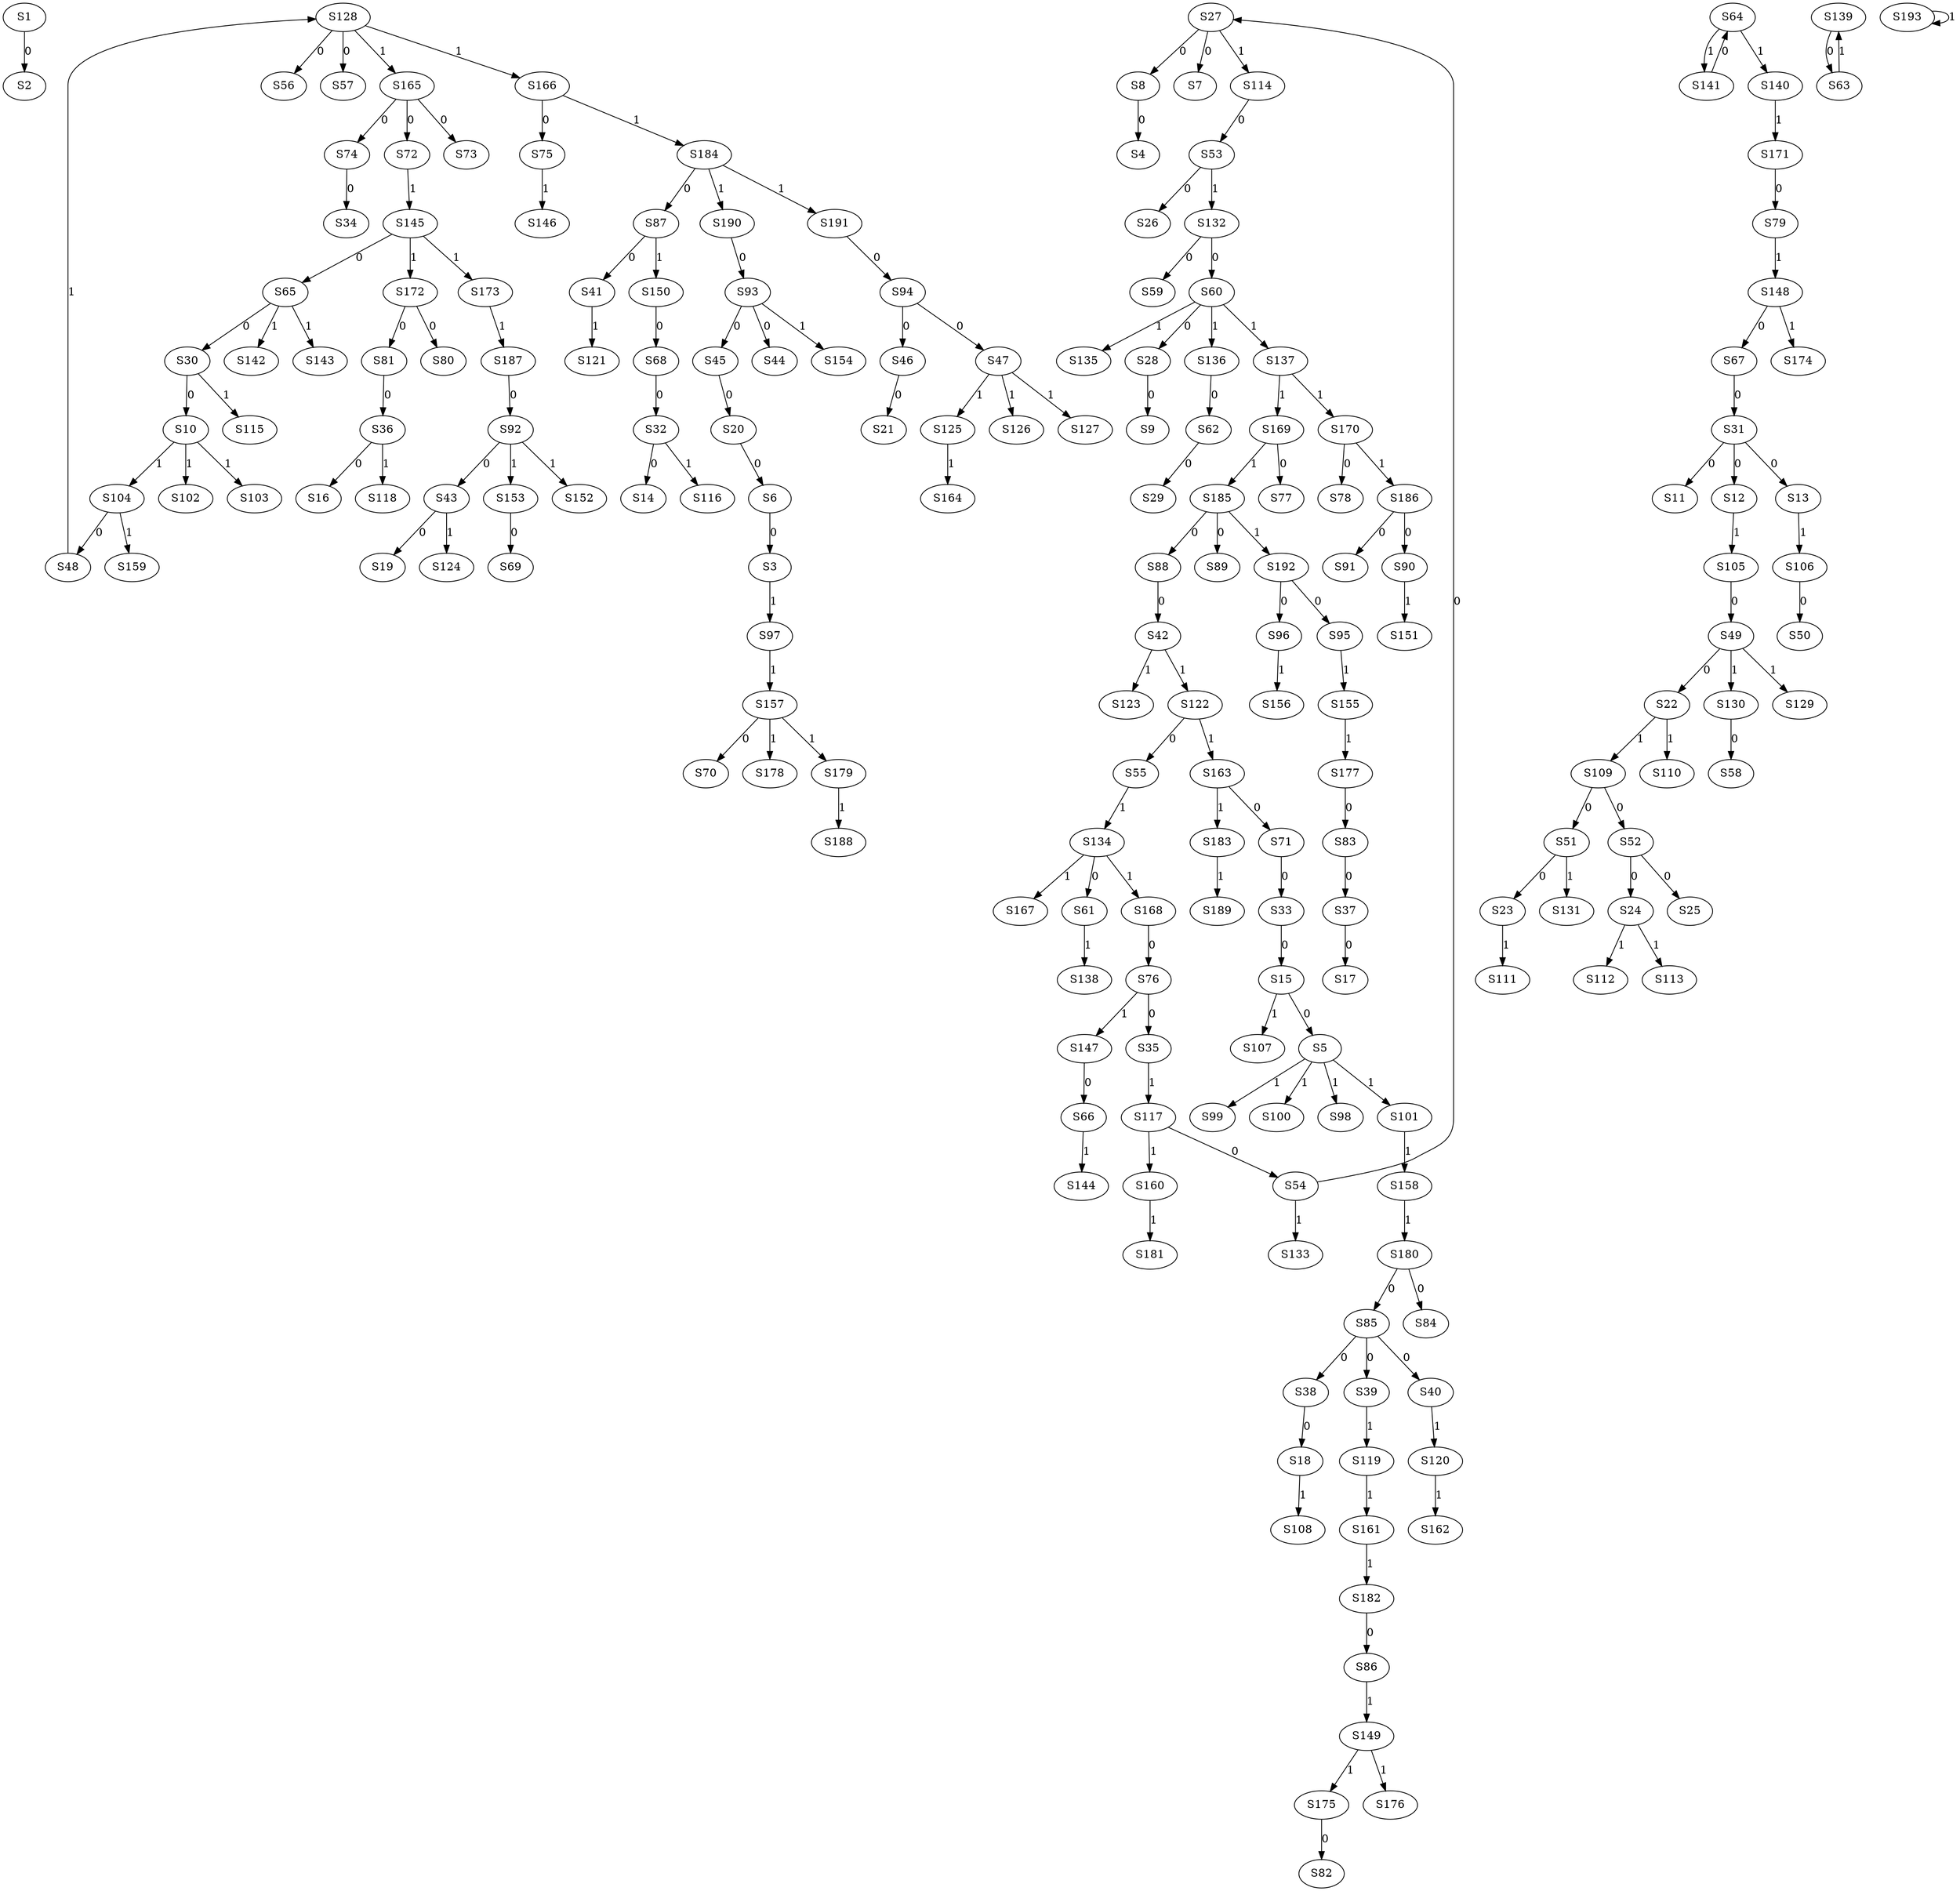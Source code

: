 strict digraph {
	S1 -> S2 [ label = 0 ];
	S6 -> S3 [ label = 0 ];
	S8 -> S4 [ label = 0 ];
	S15 -> S5 [ label = 0 ];
	S20 -> S6 [ label = 0 ];
	S27 -> S7 [ label = 0 ];
	S27 -> S8 [ label = 0 ];
	S28 -> S9 [ label = 0 ];
	S30 -> S10 [ label = 0 ];
	S31 -> S11 [ label = 0 ];
	S31 -> S12 [ label = 0 ];
	S31 -> S13 [ label = 0 ];
	S32 -> S14 [ label = 0 ];
	S33 -> S15 [ label = 0 ];
	S36 -> S16 [ label = 0 ];
	S37 -> S17 [ label = 0 ];
	S38 -> S18 [ label = 0 ];
	S43 -> S19 [ label = 0 ];
	S45 -> S20 [ label = 0 ];
	S46 -> S21 [ label = 0 ];
	S49 -> S22 [ label = 0 ];
	S51 -> S23 [ label = 0 ];
	S52 -> S24 [ label = 0 ];
	S52 -> S25 [ label = 0 ];
	S53 -> S26 [ label = 0 ];
	S54 -> S27 [ label = 0 ];
	S60 -> S28 [ label = 0 ];
	S62 -> S29 [ label = 0 ];
	S65 -> S30 [ label = 0 ];
	S67 -> S31 [ label = 0 ];
	S68 -> S32 [ label = 0 ];
	S71 -> S33 [ label = 0 ];
	S74 -> S34 [ label = 0 ];
	S76 -> S35 [ label = 0 ];
	S81 -> S36 [ label = 0 ];
	S83 -> S37 [ label = 0 ];
	S85 -> S38 [ label = 0 ];
	S85 -> S39 [ label = 0 ];
	S85 -> S40 [ label = 0 ];
	S87 -> S41 [ label = 0 ];
	S88 -> S42 [ label = 0 ];
	S92 -> S43 [ label = 0 ];
	S93 -> S44 [ label = 0 ];
	S93 -> S45 [ label = 0 ];
	S94 -> S46 [ label = 0 ];
	S94 -> S47 [ label = 0 ];
	S104 -> S48 [ label = 0 ];
	S105 -> S49 [ label = 0 ];
	S106 -> S50 [ label = 0 ];
	S109 -> S51 [ label = 0 ];
	S109 -> S52 [ label = 0 ];
	S114 -> S53 [ label = 0 ];
	S117 -> S54 [ label = 0 ];
	S122 -> S55 [ label = 0 ];
	S128 -> S56 [ label = 0 ];
	S128 -> S57 [ label = 0 ];
	S130 -> S58 [ label = 0 ];
	S132 -> S59 [ label = 0 ];
	S132 -> S60 [ label = 0 ];
	S134 -> S61 [ label = 0 ];
	S136 -> S62 [ label = 0 ];
	S139 -> S63 [ label = 0 ];
	S141 -> S64 [ label = 0 ];
	S145 -> S65 [ label = 0 ];
	S147 -> S66 [ label = 0 ];
	S148 -> S67 [ label = 0 ];
	S150 -> S68 [ label = 0 ];
	S153 -> S69 [ label = 0 ];
	S157 -> S70 [ label = 0 ];
	S163 -> S71 [ label = 0 ];
	S165 -> S72 [ label = 0 ];
	S165 -> S73 [ label = 0 ];
	S165 -> S74 [ label = 0 ];
	S166 -> S75 [ label = 0 ];
	S168 -> S76 [ label = 0 ];
	S169 -> S77 [ label = 0 ];
	S170 -> S78 [ label = 0 ];
	S171 -> S79 [ label = 0 ];
	S172 -> S80 [ label = 0 ];
	S172 -> S81 [ label = 0 ];
	S175 -> S82 [ label = 0 ];
	S177 -> S83 [ label = 0 ];
	S180 -> S84 [ label = 0 ];
	S180 -> S85 [ label = 0 ];
	S182 -> S86 [ label = 0 ];
	S184 -> S87 [ label = 0 ];
	S185 -> S88 [ label = 0 ];
	S185 -> S89 [ label = 0 ];
	S186 -> S90 [ label = 0 ];
	S186 -> S91 [ label = 0 ];
	S187 -> S92 [ label = 0 ];
	S190 -> S93 [ label = 0 ];
	S191 -> S94 [ label = 0 ];
	S192 -> S95 [ label = 0 ];
	S192 -> S96 [ label = 0 ];
	S3 -> S97 [ label = 1 ];
	S5 -> S98 [ label = 1 ];
	S5 -> S99 [ label = 1 ];
	S5 -> S100 [ label = 1 ];
	S5 -> S101 [ label = 1 ];
	S10 -> S102 [ label = 1 ];
	S10 -> S103 [ label = 1 ];
	S10 -> S104 [ label = 1 ];
	S12 -> S105 [ label = 1 ];
	S13 -> S106 [ label = 1 ];
	S15 -> S107 [ label = 1 ];
	S18 -> S108 [ label = 1 ];
	S22 -> S109 [ label = 1 ];
	S22 -> S110 [ label = 1 ];
	S23 -> S111 [ label = 1 ];
	S24 -> S112 [ label = 1 ];
	S24 -> S113 [ label = 1 ];
	S27 -> S114 [ label = 1 ];
	S30 -> S115 [ label = 1 ];
	S32 -> S116 [ label = 1 ];
	S35 -> S117 [ label = 1 ];
	S36 -> S118 [ label = 1 ];
	S39 -> S119 [ label = 1 ];
	S40 -> S120 [ label = 1 ];
	S41 -> S121 [ label = 1 ];
	S42 -> S122 [ label = 1 ];
	S42 -> S123 [ label = 1 ];
	S43 -> S124 [ label = 1 ];
	S47 -> S125 [ label = 1 ];
	S47 -> S126 [ label = 1 ];
	S47 -> S127 [ label = 1 ];
	S48 -> S128 [ label = 1 ];
	S49 -> S129 [ label = 1 ];
	S49 -> S130 [ label = 1 ];
	S51 -> S131 [ label = 1 ];
	S53 -> S132 [ label = 1 ];
	S54 -> S133 [ label = 1 ];
	S55 -> S134 [ label = 1 ];
	S60 -> S135 [ label = 1 ];
	S60 -> S136 [ label = 1 ];
	S60 -> S137 [ label = 1 ];
	S61 -> S138 [ label = 1 ];
	S63 -> S139 [ label = 1 ];
	S64 -> S140 [ label = 1 ];
	S64 -> S141 [ label = 1 ];
	S65 -> S142 [ label = 1 ];
	S65 -> S143 [ label = 1 ];
	S66 -> S144 [ label = 1 ];
	S72 -> S145 [ label = 1 ];
	S75 -> S146 [ label = 1 ];
	S76 -> S147 [ label = 1 ];
	S79 -> S148 [ label = 1 ];
	S86 -> S149 [ label = 1 ];
	S87 -> S150 [ label = 1 ];
	S90 -> S151 [ label = 1 ];
	S92 -> S152 [ label = 1 ];
	S92 -> S153 [ label = 1 ];
	S93 -> S154 [ label = 1 ];
	S95 -> S155 [ label = 1 ];
	S96 -> S156 [ label = 1 ];
	S97 -> S157 [ label = 1 ];
	S101 -> S158 [ label = 1 ];
	S104 -> S159 [ label = 1 ];
	S117 -> S160 [ label = 1 ];
	S119 -> S161 [ label = 1 ];
	S120 -> S162 [ label = 1 ];
	S122 -> S163 [ label = 1 ];
	S125 -> S164 [ label = 1 ];
	S128 -> S165 [ label = 1 ];
	S128 -> S166 [ label = 1 ];
	S134 -> S167 [ label = 1 ];
	S134 -> S168 [ label = 1 ];
	S137 -> S169 [ label = 1 ];
	S137 -> S170 [ label = 1 ];
	S140 -> S171 [ label = 1 ];
	S145 -> S172 [ label = 1 ];
	S145 -> S173 [ label = 1 ];
	S148 -> S174 [ label = 1 ];
	S149 -> S175 [ label = 1 ];
	S149 -> S176 [ label = 1 ];
	S155 -> S177 [ label = 1 ];
	S157 -> S178 [ label = 1 ];
	S157 -> S179 [ label = 1 ];
	S158 -> S180 [ label = 1 ];
	S160 -> S181 [ label = 1 ];
	S161 -> S182 [ label = 1 ];
	S163 -> S183 [ label = 1 ];
	S166 -> S184 [ label = 1 ];
	S169 -> S185 [ label = 1 ];
	S170 -> S186 [ label = 1 ];
	S173 -> S187 [ label = 1 ];
	S179 -> S188 [ label = 1 ];
	S183 -> S189 [ label = 1 ];
	S184 -> S190 [ label = 1 ];
	S184 -> S191 [ label = 1 ];
	S185 -> S192 [ label = 1 ];
	S193 -> S193 [ label = 1 ];
}